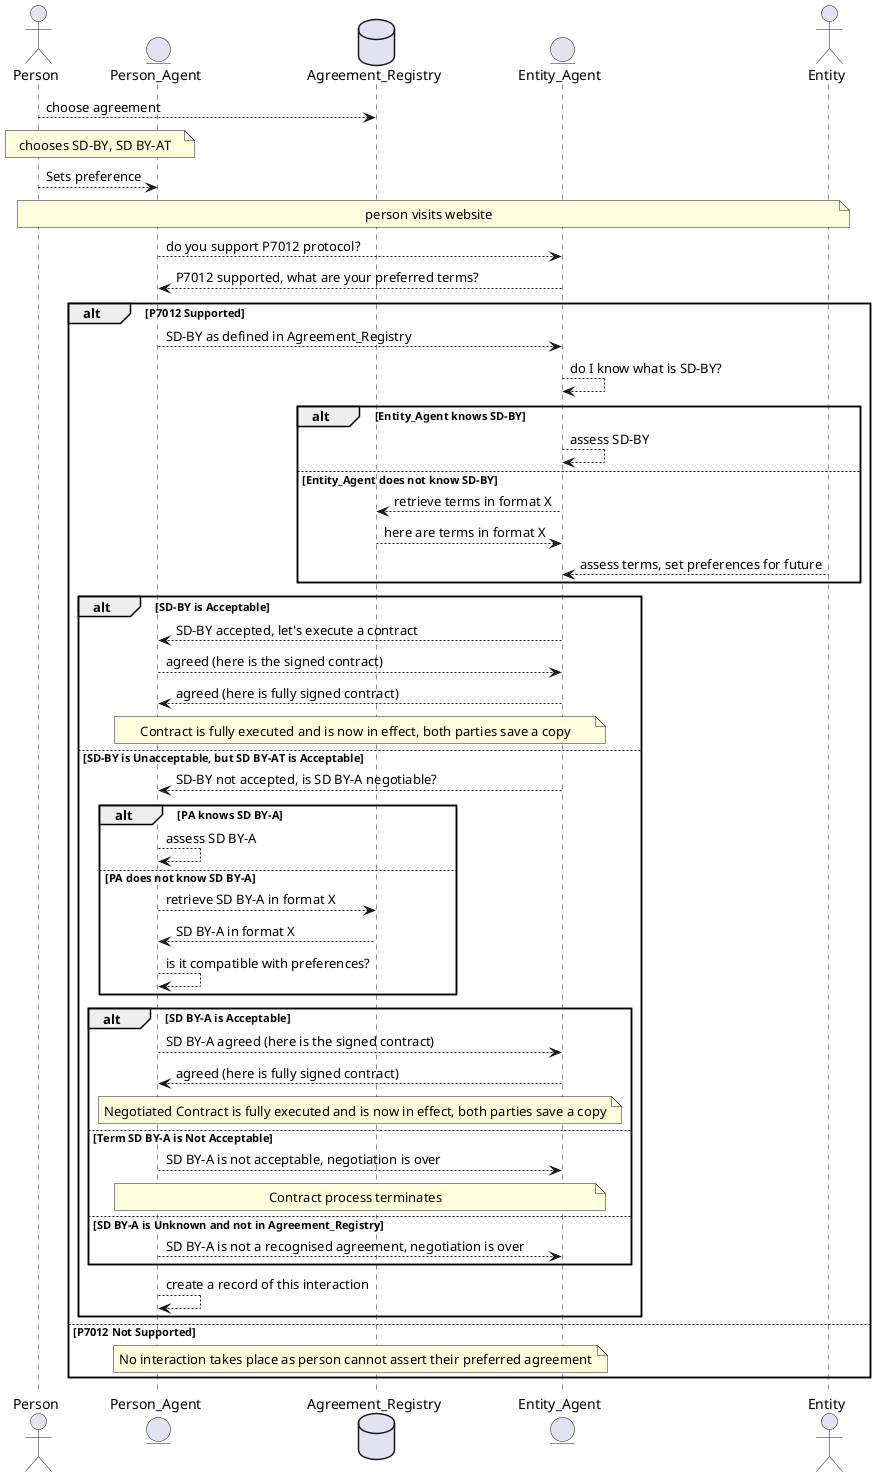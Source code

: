 @startuml
actor Person as P
entity Person_Agent as PA
database Agreement_Registry as R
entity Entity_Agent as PRA
actor Entity as SP

P --> R: choose agreement
note over P, PA: chooses SD-BY, SD BY-AT
P --> PA : Sets preference
note over P, SP: person visits website
PA --> PRA : do you support P7012 protocol?
PRA --> PA : P7012 supported, what are your preferred terms?

alt P7012 Supported
    PA --> PRA : SD-BY as defined in Agreement_Registry
    PRA --> PRA : do I know what is SD-BY?
    alt Entity_Agent knows SD-BY
      PRA --> PRA: assess SD-BY
    
    else Entity_Agent does not know SD-BY
      PRA --> R: retrieve terms in format X
      R --> PRA: here are terms in format X
      SP --> PRA : assess terms, set preferences for future
    end
    
    alt SD-BY is Acceptable
        PRA --> PA : SD-BY accepted, let's execute a contract
        PA --> PRA : agreed (here is the signed contract)
        PRA --> PA : agreed (here is fully signed contract)
        note over PRA, PA : Contract is fully executed and is now in effect, both parties save a copy
    else SD-BY is Unacceptable, but SD BY-AT is Acceptable
        PRA --> PA : SD-BY not accepted, is SD BY-A negotiable?
        alt PA knows SD BY-A
          PA --> PA : assess SD BY-A
        else PA does not know SD BY-A
          PA --> R: retrieve SD BY-A in format X
          R --> PA: SD BY-A in format X
          PA --> PA: is it compatible with preferences?
        end
        alt SD BY-A is Acceptable
            PA --> PRA : SD BY-A agreed (here is the signed contract)
            PRA --> PA : agreed (here is fully signed contract)
            note over PRA, PA : Negotiated Contract is fully executed and is now in effect, both parties save a copy
        else Term SD BY-A is Not Acceptable
            PA --> PRA: SD BY-A is not acceptable, negotiation is over
            note over PRA, PA : Contract process terminates
        else SD BY-A is Unknown and not in Agreement_Registry
            PA --> PRA: SD BY-A is not a recognised agreement, negotiation is over
        end
        PA --> PA : create a record of this interaction
    end
else P7012 Not Supported
    note over PRA, PA : No interaction takes place as person cannot assert their preferred agreement
end
@enduml